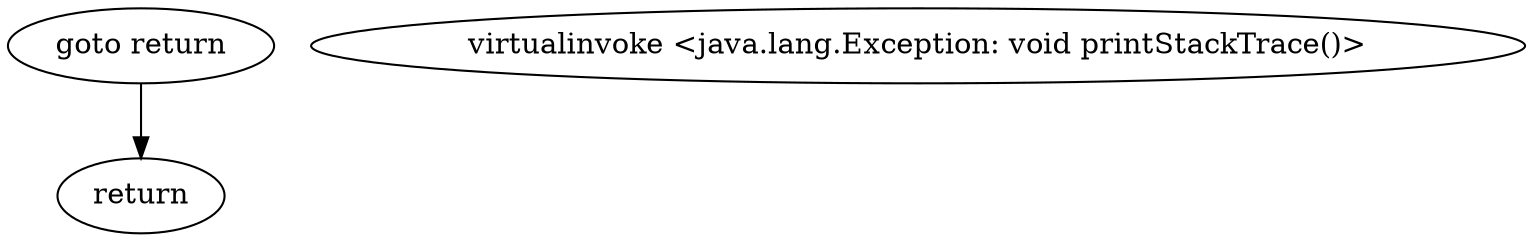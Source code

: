 digraph "" {
"goto return";
 "goto return"->"return";
"virtualinvoke <java.lang.Exception: void printStackTrace()>";
}
